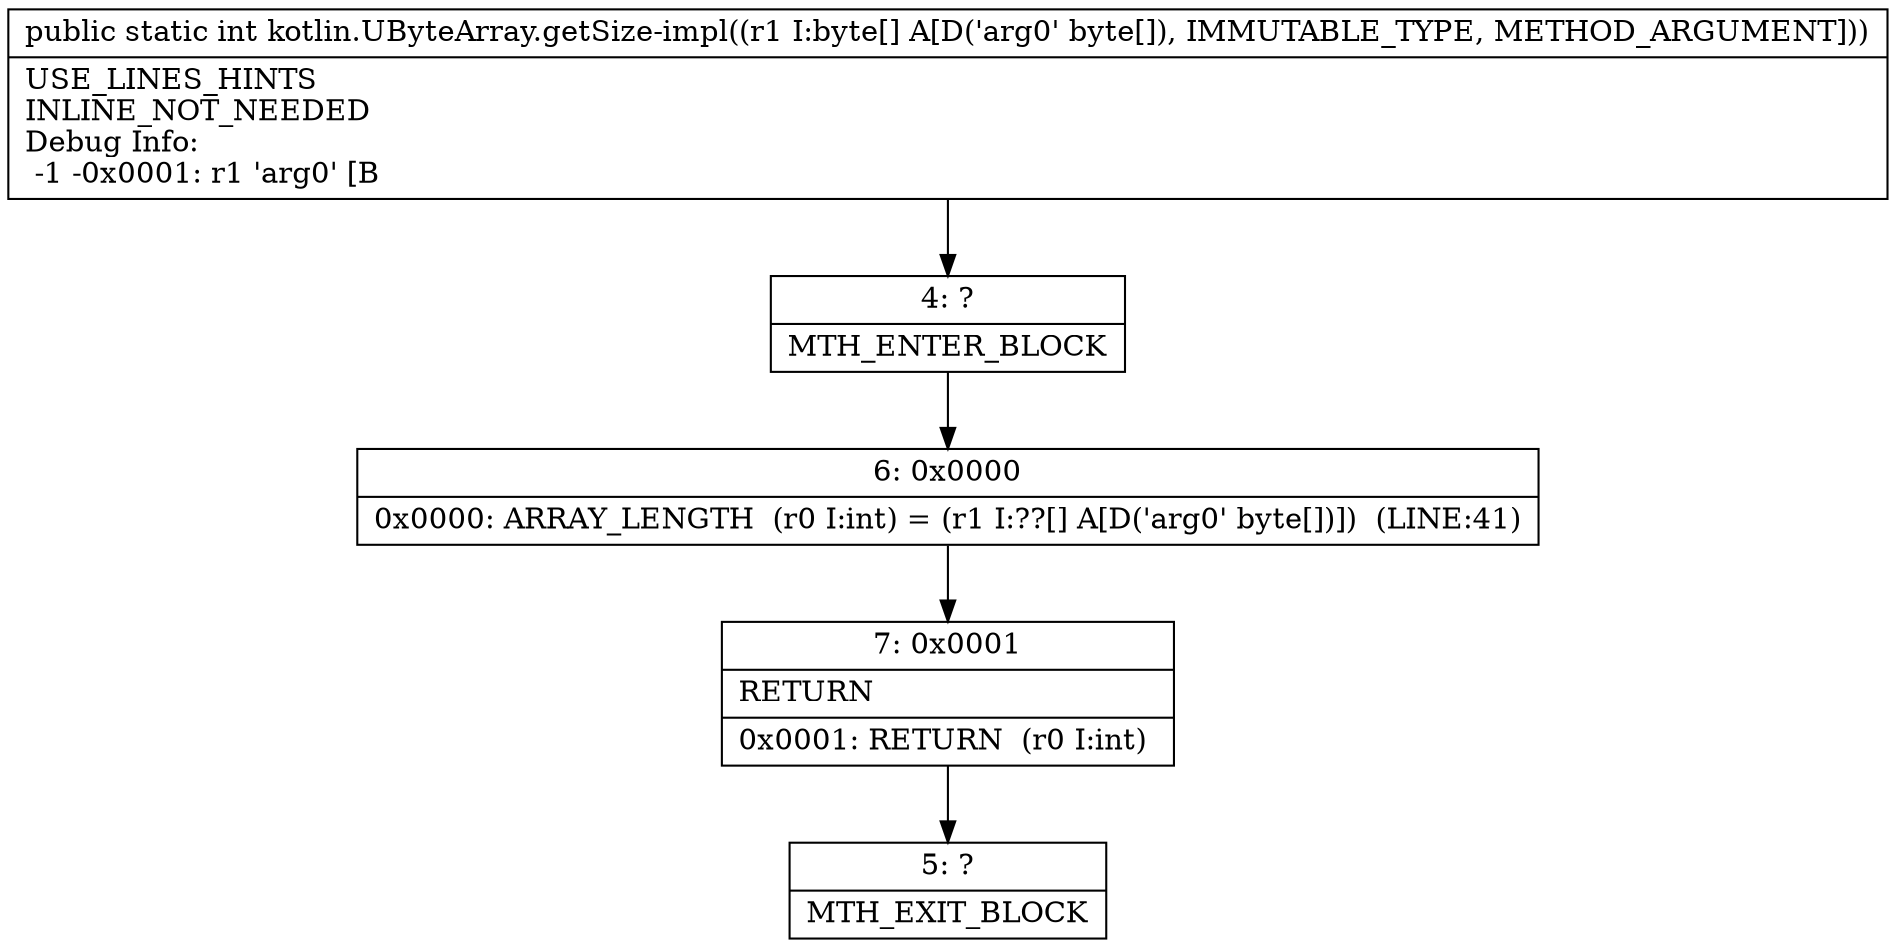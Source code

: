 digraph "CFG forkotlin.UByteArray.getSize\-impl([B)I" {
Node_4 [shape=record,label="{4\:\ ?|MTH_ENTER_BLOCK\l}"];
Node_6 [shape=record,label="{6\:\ 0x0000|0x0000: ARRAY_LENGTH  (r0 I:int) = (r1 I:??[] A[D('arg0' byte[])])  (LINE:41)\l}"];
Node_7 [shape=record,label="{7\:\ 0x0001|RETURN\l|0x0001: RETURN  (r0 I:int) \l}"];
Node_5 [shape=record,label="{5\:\ ?|MTH_EXIT_BLOCK\l}"];
MethodNode[shape=record,label="{public static int kotlin.UByteArray.getSize\-impl((r1 I:byte[] A[D('arg0' byte[]), IMMUTABLE_TYPE, METHOD_ARGUMENT]))  | USE_LINES_HINTS\lINLINE_NOT_NEEDED\lDebug Info:\l  \-1 \-0x0001: r1 'arg0' [B\l}"];
MethodNode -> Node_4;Node_4 -> Node_6;
Node_6 -> Node_7;
Node_7 -> Node_5;
}

